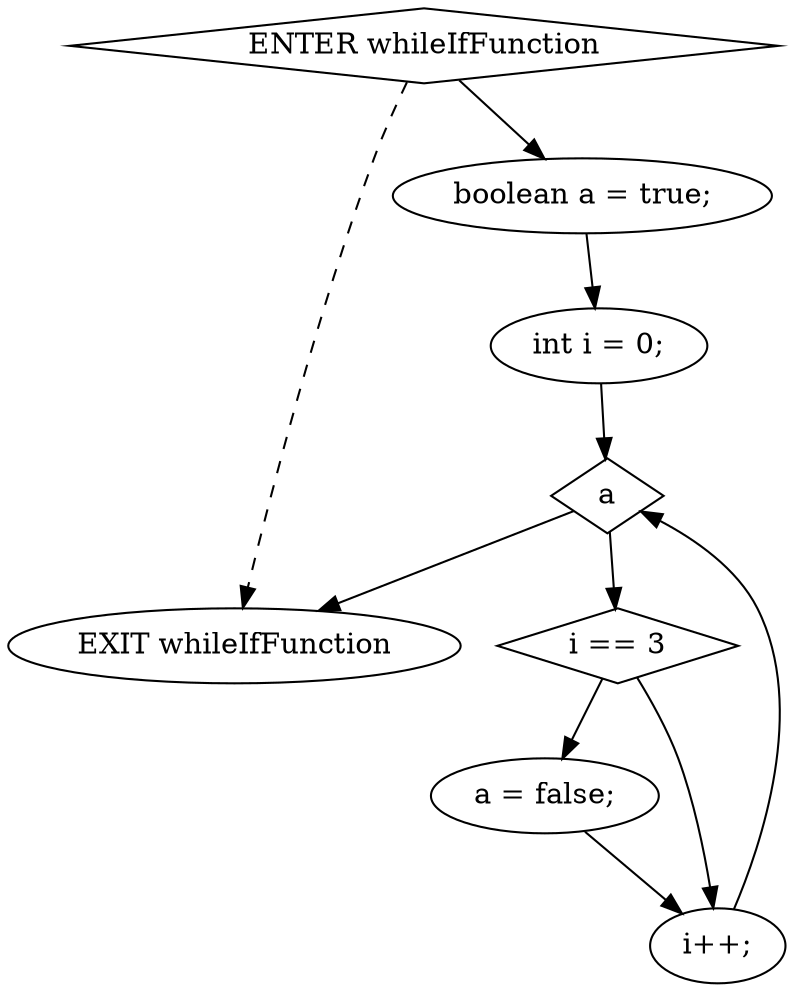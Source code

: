 digraph G {
  0 [ shape="diamond" label="ENTER whileIfFunction" ];
  1 [ label="EXIT whileIfFunction" ];
  2 [ label="boolean a = true;" ];
  3 [ label="int i = 0;" ];
  4 [ shape="diamond" label="a" ];
  5 [ shape="diamond" label="i == 3" ];
  6 [ label="a = false;" ];
  7 [ label="i++;" ];
  0 -> 2 [ ];
  2 -> 3 [ ];
  3 -> 4 [ ];
  4 -> 5 [ ];
  5 -> 6 [ ];
  6 -> 7 [ ];
  5 -> 7 [ ];
  7 -> 4 [ ];
  4 -> 1 [ ];
  0 -> 1 [ style="dashed" ];
}
